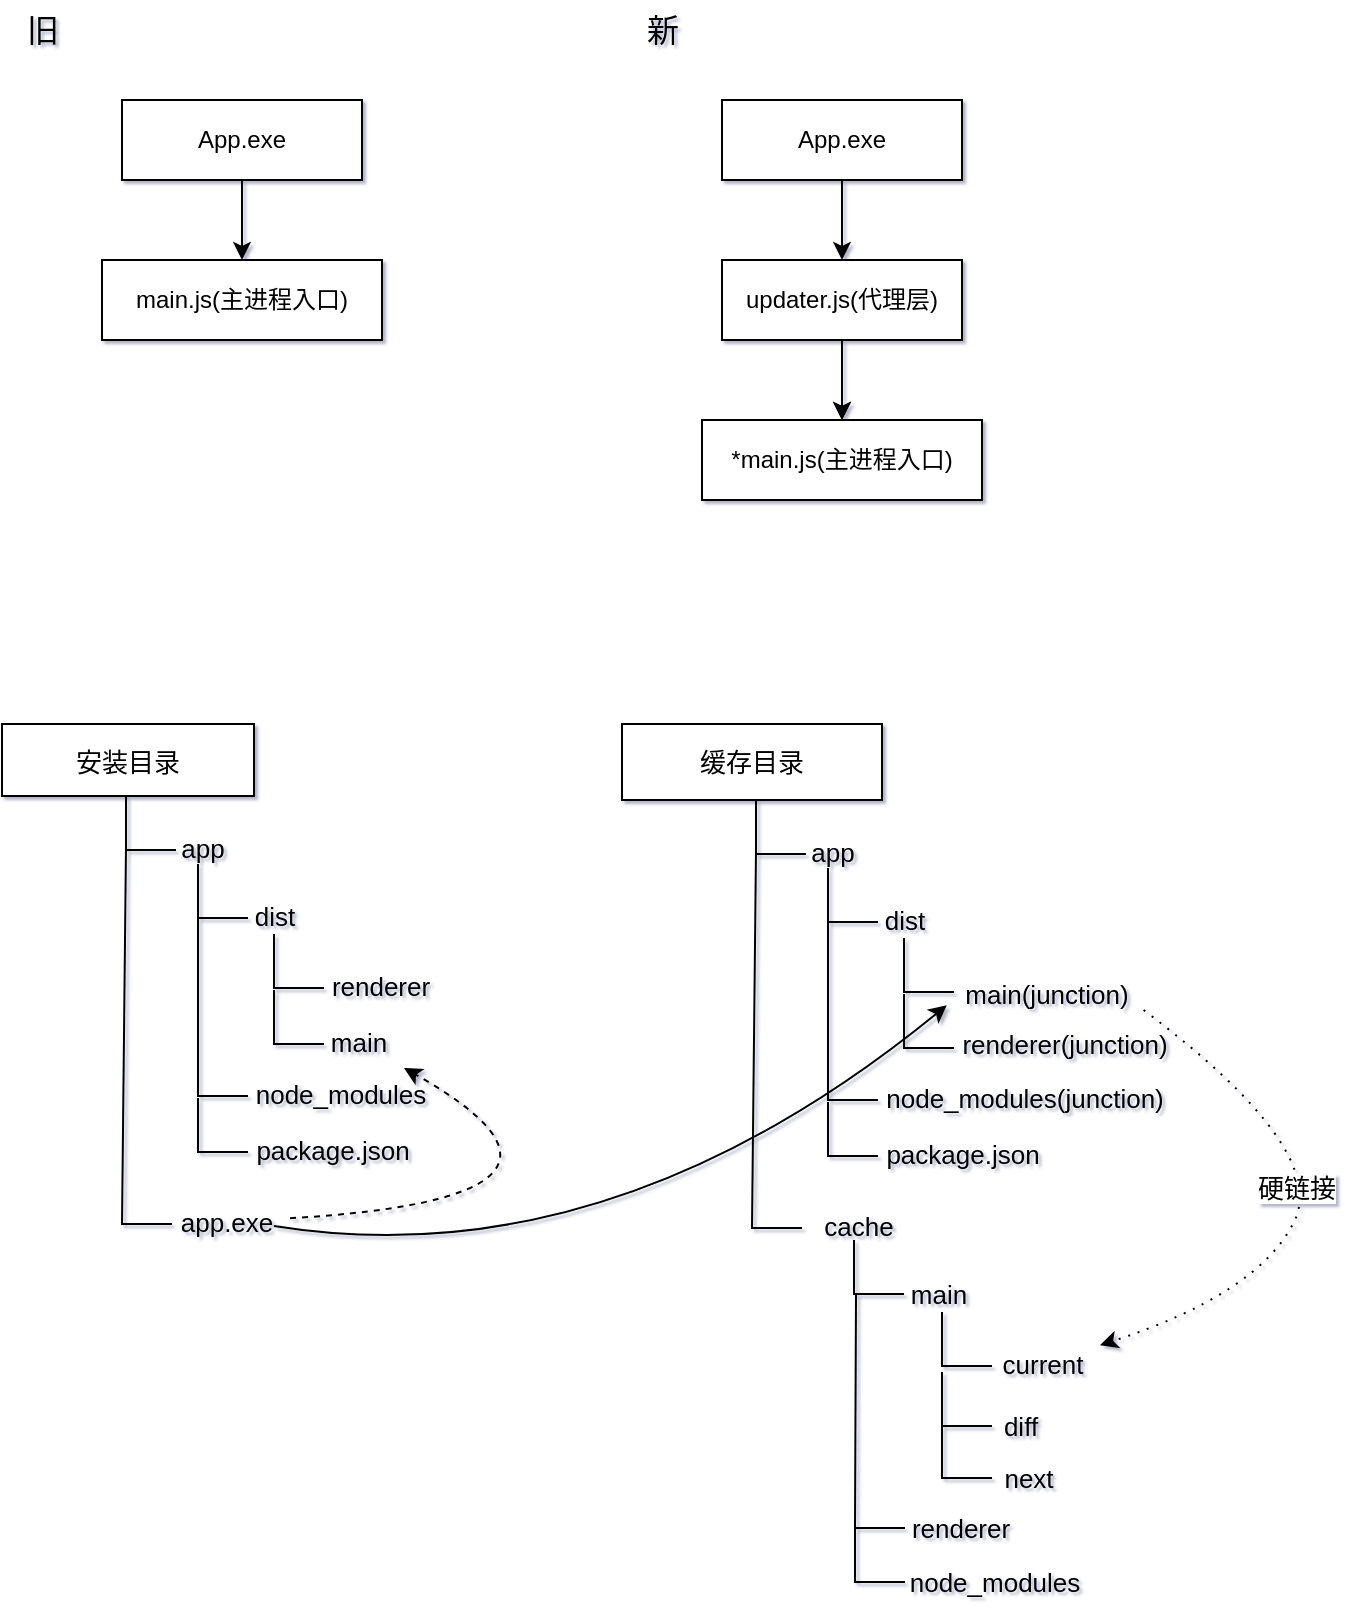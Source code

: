 <mxfile version="20.5.3" type="github">
  <diagram id="9YJLU4PZDA50B_HAFXe_" name="第 1 页">
    <mxGraphModel dx="1062" dy="714" grid="0" gridSize="10" guides="1" tooltips="1" connect="1" arrows="1" fold="1" page="1" pageScale="1" pageWidth="827" pageHeight="1169" math="0" shadow="1">
      <root>
        <mxCell id="0" />
        <mxCell id="1" parent="0" />
        <mxCell id="uZ-FZ9ZriDHrgORedMcS-3" style="edgeStyle=orthogonalEdgeStyle;rounded=0;orthogonalLoop=1;jettySize=auto;html=1;exitX=0.5;exitY=1;exitDx=0;exitDy=0;entryX=0.5;entryY=0;entryDx=0;entryDy=0;" edge="1" parent="1" source="uZ-FZ9ZriDHrgORedMcS-1" target="uZ-FZ9ZriDHrgORedMcS-2">
          <mxGeometry relative="1" as="geometry" />
        </mxCell>
        <mxCell id="uZ-FZ9ZriDHrgORedMcS-1" value="App.exe" style="rounded=0;whiteSpace=wrap;html=1;" vertex="1" parent="1">
          <mxGeometry x="180" y="200" width="120" height="40" as="geometry" />
        </mxCell>
        <mxCell id="uZ-FZ9ZriDHrgORedMcS-2" value="main.js(主进程入口)" style="rounded=0;whiteSpace=wrap;html=1;" vertex="1" parent="1">
          <mxGeometry x="170" y="280" width="140" height="40" as="geometry" />
        </mxCell>
        <mxCell id="uZ-FZ9ZriDHrgORedMcS-10" style="edgeStyle=orthogonalEdgeStyle;rounded=0;orthogonalLoop=1;jettySize=auto;html=1;exitX=0.5;exitY=1;exitDx=0;exitDy=0;entryX=0.5;entryY=0;entryDx=0;entryDy=0;" edge="1" parent="1" source="uZ-FZ9ZriDHrgORedMcS-7" target="uZ-FZ9ZriDHrgORedMcS-9">
          <mxGeometry relative="1" as="geometry" />
        </mxCell>
        <mxCell id="uZ-FZ9ZriDHrgORedMcS-7" value="App.exe" style="rounded=0;whiteSpace=wrap;html=1;" vertex="1" parent="1">
          <mxGeometry x="480" y="200" width="120" height="40" as="geometry" />
        </mxCell>
        <mxCell id="uZ-FZ9ZriDHrgORedMcS-8" value="*main.js(主进程入口)" style="rounded=0;whiteSpace=wrap;html=1;" vertex="1" parent="1">
          <mxGeometry x="470" y="360" width="140" height="40" as="geometry" />
        </mxCell>
        <mxCell id="uZ-FZ9ZriDHrgORedMcS-11" style="edgeStyle=orthogonalEdgeStyle;rounded=0;orthogonalLoop=1;jettySize=auto;html=1;exitX=0.5;exitY=1;exitDx=0;exitDy=0;entryX=0.5;entryY=0;entryDx=0;entryDy=0;" edge="1" parent="1" source="uZ-FZ9ZriDHrgORedMcS-9" target="uZ-FZ9ZriDHrgORedMcS-8">
          <mxGeometry relative="1" as="geometry" />
        </mxCell>
        <mxCell id="uZ-FZ9ZriDHrgORedMcS-12" style="edgeStyle=orthogonalEdgeStyle;rounded=0;orthogonalLoop=1;jettySize=auto;html=1;" edge="1" parent="1" source="uZ-FZ9ZriDHrgORedMcS-9" target="uZ-FZ9ZriDHrgORedMcS-8">
          <mxGeometry relative="1" as="geometry" />
        </mxCell>
        <mxCell id="uZ-FZ9ZriDHrgORedMcS-9" value="updater.js(代理层)" style="rounded=0;whiteSpace=wrap;html=1;" vertex="1" parent="1">
          <mxGeometry x="480" y="280" width="120" height="40" as="geometry" />
        </mxCell>
        <mxCell id="uZ-FZ9ZriDHrgORedMcS-14" value="旧" style="text;html=1;align=center;verticalAlign=middle;resizable=0;points=[];autosize=1;strokeColor=none;fillColor=none;fontSize=16;" vertex="1" parent="1">
          <mxGeometry x="120" y="150" width="40" height="30" as="geometry" />
        </mxCell>
        <mxCell id="uZ-FZ9ZriDHrgORedMcS-15" value="新" style="text;html=1;align=center;verticalAlign=middle;resizable=0;points=[];autosize=1;strokeColor=none;fillColor=none;fontSize=16;" vertex="1" parent="1">
          <mxGeometry x="430" y="150" width="40" height="30" as="geometry" />
        </mxCell>
        <mxCell id="uZ-FZ9ZriDHrgORedMcS-16" value="&lt;font style=&quot;font-size: 13px;&quot;&gt;安装目录&lt;/font&gt;" style="rounded=0;whiteSpace=wrap;html=1;fontSize=16;" vertex="1" parent="1">
          <mxGeometry x="120" y="512" width="126" height="36" as="geometry" />
        </mxCell>
        <mxCell id="uZ-FZ9ZriDHrgORedMcS-17" value="缓存目录" style="rounded=0;whiteSpace=wrap;html=1;fontSize=13;" vertex="1" parent="1">
          <mxGeometry x="430" y="512" width="130" height="38" as="geometry" />
        </mxCell>
        <mxCell id="uZ-FZ9ZriDHrgORedMcS-19" value="" style="endArrow=none;html=1;rounded=0;fontSize=13;" edge="1" parent="1">
          <mxGeometry width="50" height="50" relative="1" as="geometry">
            <mxPoint x="207" y="575" as="sourcePoint" />
            <mxPoint x="182" y="548" as="targetPoint" />
            <Array as="points">
              <mxPoint x="182" y="575" />
            </Array>
          </mxGeometry>
        </mxCell>
        <mxCell id="uZ-FZ9ZriDHrgORedMcS-20" value="app" style="text;html=1;align=center;verticalAlign=middle;resizable=0;points=[];autosize=1;strokeColor=none;fillColor=none;fontSize=13;" vertex="1" parent="1">
          <mxGeometry x="200" y="560" width="40" height="28" as="geometry" />
        </mxCell>
        <mxCell id="uZ-FZ9ZriDHrgORedMcS-21" value="" style="endArrow=none;html=1;rounded=0;fontSize=13;" edge="1" parent="1">
          <mxGeometry width="50" height="50" relative="1" as="geometry">
            <mxPoint x="243" y="609" as="sourcePoint" />
            <mxPoint x="218" y="582" as="targetPoint" />
            <Array as="points">
              <mxPoint x="218" y="609" />
            </Array>
          </mxGeometry>
        </mxCell>
        <mxCell id="uZ-FZ9ZriDHrgORedMcS-22" value="dist" style="text;html=1;align=center;verticalAlign=middle;resizable=0;points=[];autosize=1;strokeColor=none;fillColor=none;fontSize=13;" vertex="1" parent="1">
          <mxGeometry x="237" y="594" width="38" height="28" as="geometry" />
        </mxCell>
        <mxCell id="uZ-FZ9ZriDHrgORedMcS-24" value="" style="endArrow=none;html=1;rounded=0;fontSize=13;" edge="1" parent="1">
          <mxGeometry width="50" height="50" relative="1" as="geometry">
            <mxPoint x="243" y="698" as="sourcePoint" />
            <mxPoint x="218" y="594" as="targetPoint" />
            <Array as="points">
              <mxPoint x="218" y="698" />
            </Array>
          </mxGeometry>
        </mxCell>
        <mxCell id="uZ-FZ9ZriDHrgORedMcS-25" value="node_modules" style="text;html=1;align=center;verticalAlign=middle;resizable=0;points=[];autosize=1;strokeColor=none;fillColor=none;fontSize=13;" vertex="1" parent="1">
          <mxGeometry x="237" y="683" width="103" height="28" as="geometry" />
        </mxCell>
        <mxCell id="uZ-FZ9ZriDHrgORedMcS-26" value="" style="endArrow=none;html=1;rounded=0;fontSize=13;" edge="1" parent="1">
          <mxGeometry width="50" height="50" relative="1" as="geometry">
            <mxPoint x="243" y="726" as="sourcePoint" />
            <mxPoint x="218" y="699" as="targetPoint" />
            <Array as="points">
              <mxPoint x="218" y="726" />
            </Array>
          </mxGeometry>
        </mxCell>
        <mxCell id="uZ-FZ9ZriDHrgORedMcS-27" value="package.json" style="text;html=1;align=center;verticalAlign=middle;resizable=0;points=[];autosize=1;strokeColor=none;fillColor=none;fontSize=13;" vertex="1" parent="1">
          <mxGeometry x="237" y="711" width="95" height="28" as="geometry" />
        </mxCell>
        <mxCell id="uZ-FZ9ZriDHrgORedMcS-28" value="" style="endArrow=none;html=1;rounded=0;fontSize=13;" edge="1" parent="1">
          <mxGeometry width="50" height="50" relative="1" as="geometry">
            <mxPoint x="281" y="672" as="sourcePoint" />
            <mxPoint x="256" y="645" as="targetPoint" />
            <Array as="points">
              <mxPoint x="256" y="672" />
            </Array>
          </mxGeometry>
        </mxCell>
        <mxCell id="uZ-FZ9ZriDHrgORedMcS-29" value="" style="endArrow=none;html=1;rounded=0;fontSize=13;" edge="1" parent="1">
          <mxGeometry width="50" height="50" relative="1" as="geometry">
            <mxPoint x="281" y="644" as="sourcePoint" />
            <mxPoint x="256" y="617" as="targetPoint" />
            <Array as="points">
              <mxPoint x="256" y="644" />
            </Array>
          </mxGeometry>
        </mxCell>
        <mxCell id="uZ-FZ9ZriDHrgORedMcS-30" value="renderer" style="text;html=1;align=center;verticalAlign=middle;resizable=0;points=[];autosize=1;strokeColor=none;fillColor=none;fontSize=13;" vertex="1" parent="1">
          <mxGeometry x="275" y="629" width="67" height="28" as="geometry" />
        </mxCell>
        <mxCell id="uZ-FZ9ZriDHrgORedMcS-31" value="main" style="text;html=1;align=center;verticalAlign=middle;resizable=0;points=[];autosize=1;strokeColor=none;fillColor=none;fontSize=13;" vertex="1" parent="1">
          <mxGeometry x="275" y="657" width="46" height="28" as="geometry" />
        </mxCell>
        <mxCell id="uZ-FZ9ZriDHrgORedMcS-32" value="" style="endArrow=none;html=1;rounded=0;fontSize=13;" edge="1" parent="1">
          <mxGeometry width="50" height="50" relative="1" as="geometry">
            <mxPoint x="205" y="762" as="sourcePoint" />
            <mxPoint x="182" y="573" as="targetPoint" />
            <Array as="points">
              <mxPoint x="180" y="762" />
            </Array>
          </mxGeometry>
        </mxCell>
        <mxCell id="uZ-FZ9ZriDHrgORedMcS-33" value="app.exe" style="text;html=1;align=center;verticalAlign=middle;resizable=0;points=[];autosize=1;strokeColor=none;fillColor=none;fontSize=13;" vertex="1" parent="1">
          <mxGeometry x="200" y="747" width="64" height="28" as="geometry" />
        </mxCell>
        <mxCell id="uZ-FZ9ZriDHrgORedMcS-37" value="app" style="text;html=1;align=center;verticalAlign=middle;resizable=0;points=[];autosize=1;strokeColor=none;fillColor=none;fontSize=13;" vertex="1" parent="1">
          <mxGeometry x="515" y="562" width="40" height="28" as="geometry" />
        </mxCell>
        <mxCell id="uZ-FZ9ZriDHrgORedMcS-38" value="" style="endArrow=none;html=1;rounded=0;fontSize=13;" edge="1" parent="1">
          <mxGeometry width="50" height="50" relative="1" as="geometry">
            <mxPoint x="558" y="611" as="sourcePoint" />
            <mxPoint x="533" y="584" as="targetPoint" />
            <Array as="points">
              <mxPoint x="533" y="611" />
            </Array>
          </mxGeometry>
        </mxCell>
        <mxCell id="uZ-FZ9ZriDHrgORedMcS-39" value="dist" style="text;html=1;align=center;verticalAlign=middle;resizable=0;points=[];autosize=1;strokeColor=none;fillColor=none;fontSize=13;" vertex="1" parent="1">
          <mxGeometry x="552" y="596" width="38" height="28" as="geometry" />
        </mxCell>
        <mxCell id="uZ-FZ9ZriDHrgORedMcS-40" value="" style="endArrow=none;html=1;rounded=0;fontSize=13;" edge="1" parent="1">
          <mxGeometry width="50" height="50" relative="1" as="geometry">
            <mxPoint x="558" y="700" as="sourcePoint" />
            <mxPoint x="533" y="596" as="targetPoint" />
            <Array as="points">
              <mxPoint x="533" y="700" />
            </Array>
          </mxGeometry>
        </mxCell>
        <mxCell id="uZ-FZ9ZriDHrgORedMcS-41" value="node_modules(junction)" style="text;html=1;align=center;verticalAlign=middle;resizable=0;points=[];autosize=1;strokeColor=none;fillColor=none;fontSize=13;" vertex="1" parent="1">
          <mxGeometry x="552" y="685" width="157" height="28" as="geometry" />
        </mxCell>
        <mxCell id="uZ-FZ9ZriDHrgORedMcS-42" value="" style="endArrow=none;html=1;rounded=0;fontSize=13;" edge="1" parent="1">
          <mxGeometry width="50" height="50" relative="1" as="geometry">
            <mxPoint x="558" y="728" as="sourcePoint" />
            <mxPoint x="533" y="701" as="targetPoint" />
            <Array as="points">
              <mxPoint x="533" y="728" />
            </Array>
          </mxGeometry>
        </mxCell>
        <mxCell id="uZ-FZ9ZriDHrgORedMcS-43" value="package.json" style="text;html=1;align=center;verticalAlign=middle;resizable=0;points=[];autosize=1;strokeColor=none;fillColor=none;fontSize=13;" vertex="1" parent="1">
          <mxGeometry x="552" y="713" width="95" height="28" as="geometry" />
        </mxCell>
        <mxCell id="uZ-FZ9ZriDHrgORedMcS-44" value="" style="endArrow=none;html=1;rounded=0;fontSize=13;" edge="1" parent="1">
          <mxGeometry width="50" height="50" relative="1" as="geometry">
            <mxPoint x="596" y="674" as="sourcePoint" />
            <mxPoint x="571" y="647" as="targetPoint" />
            <Array as="points">
              <mxPoint x="571" y="674" />
            </Array>
          </mxGeometry>
        </mxCell>
        <mxCell id="uZ-FZ9ZriDHrgORedMcS-45" value="" style="endArrow=none;html=1;rounded=0;fontSize=13;" edge="1" parent="1">
          <mxGeometry width="50" height="50" relative="1" as="geometry">
            <mxPoint x="596" y="646" as="sourcePoint" />
            <mxPoint x="571" y="619" as="targetPoint" />
            <Array as="points">
              <mxPoint x="571" y="646" />
            </Array>
          </mxGeometry>
        </mxCell>
        <mxCell id="uZ-FZ9ZriDHrgORedMcS-46" value="renderer(junction)" style="text;html=1;align=center;verticalAlign=middle;resizable=0;points=[];autosize=1;strokeColor=none;fillColor=none;fontSize=13;" vertex="1" parent="1">
          <mxGeometry x="590" y="658" width="121" height="28" as="geometry" />
        </mxCell>
        <mxCell id="uZ-FZ9ZriDHrgORedMcS-47" value="main(junction)" style="text;html=1;align=center;verticalAlign=middle;resizable=0;points=[];autosize=1;strokeColor=none;fillColor=none;fontSize=13;" vertex="1" parent="1">
          <mxGeometry x="592" y="633" width="100" height="28" as="geometry" />
        </mxCell>
        <mxCell id="uZ-FZ9ZriDHrgORedMcS-48" value="" style="endArrow=none;html=1;rounded=0;fontSize=13;" edge="1" parent="1">
          <mxGeometry width="50" height="50" relative="1" as="geometry">
            <mxPoint x="520" y="764" as="sourcePoint" />
            <mxPoint x="497" y="575" as="targetPoint" />
            <Array as="points">
              <mxPoint x="495" y="764" />
            </Array>
          </mxGeometry>
        </mxCell>
        <mxCell id="uZ-FZ9ZriDHrgORedMcS-49" value="cache" style="text;html=1;align=center;verticalAlign=middle;resizable=0;points=[];autosize=1;strokeColor=none;fillColor=none;fontSize=13;" vertex="1" parent="1">
          <mxGeometry x="521" y="749" width="53" height="28" as="geometry" />
        </mxCell>
        <mxCell id="uZ-FZ9ZriDHrgORedMcS-50" value="" style="endArrow=none;html=1;rounded=0;fontSize=13;" edge="1" parent="1">
          <mxGeometry width="50" height="50" relative="1" as="geometry">
            <mxPoint x="522" y="577" as="sourcePoint" />
            <mxPoint x="497" y="550" as="targetPoint" />
            <Array as="points">
              <mxPoint x="497" y="577" />
            </Array>
          </mxGeometry>
        </mxCell>
        <mxCell id="uZ-FZ9ZriDHrgORedMcS-52" value="" style="endArrow=none;html=1;rounded=0;fontSize=13;" edge="1" parent="1">
          <mxGeometry width="50" height="50" relative="1" as="geometry">
            <mxPoint x="571.5" y="914" as="sourcePoint" />
            <mxPoint x="547" y="797" as="targetPoint" />
            <Array as="points">
              <mxPoint x="546.5" y="914" />
            </Array>
          </mxGeometry>
        </mxCell>
        <mxCell id="uZ-FZ9ZriDHrgORedMcS-53" value="" style="endArrow=none;html=1;rounded=0;fontSize=13;" edge="1" parent="1">
          <mxGeometry width="50" height="50" relative="1" as="geometry">
            <mxPoint x="571" y="797" as="sourcePoint" />
            <mxPoint x="546" y="770" as="targetPoint" />
            <Array as="points">
              <mxPoint x="546" y="797" />
            </Array>
          </mxGeometry>
        </mxCell>
        <mxCell id="uZ-FZ9ZriDHrgORedMcS-54" value="renderer" style="text;html=1;align=center;verticalAlign=middle;resizable=0;points=[];autosize=1;strokeColor=none;fillColor=none;fontSize=13;" vertex="1" parent="1">
          <mxGeometry x="565.5" y="900" width="67" height="28" as="geometry" />
        </mxCell>
        <mxCell id="uZ-FZ9ZriDHrgORedMcS-55" value="main" style="text;html=1;align=center;verticalAlign=middle;resizable=0;points=[];autosize=1;strokeColor=none;fillColor=none;fontSize=13;" vertex="1" parent="1">
          <mxGeometry x="565" y="783" width="46" height="28" as="geometry" />
        </mxCell>
        <mxCell id="uZ-FZ9ZriDHrgORedMcS-56" value="node_modules" style="text;html=1;align=center;verticalAlign=middle;resizable=0;points=[];autosize=1;strokeColor=none;fillColor=none;fontSize=13;" vertex="1" parent="1">
          <mxGeometry x="564" y="927" width="103" height="28" as="geometry" />
        </mxCell>
        <mxCell id="uZ-FZ9ZriDHrgORedMcS-57" value="" style="endArrow=none;html=1;rounded=0;fontSize=13;" edge="1" parent="1">
          <mxGeometry width="50" height="50" relative="1" as="geometry">
            <mxPoint x="571.5" y="941" as="sourcePoint" />
            <mxPoint x="546.5" y="914" as="targetPoint" />
            <Array as="points">
              <mxPoint x="546.5" y="941" />
            </Array>
          </mxGeometry>
        </mxCell>
        <mxCell id="uZ-FZ9ZriDHrgORedMcS-58" value="" style="endArrow=none;html=1;rounded=0;fontSize=13;" edge="1" parent="1">
          <mxGeometry width="50" height="50" relative="1" as="geometry">
            <mxPoint x="615" y="833" as="sourcePoint" />
            <mxPoint x="590" y="806" as="targetPoint" />
            <Array as="points">
              <mxPoint x="590" y="833" />
            </Array>
          </mxGeometry>
        </mxCell>
        <mxCell id="uZ-FZ9ZriDHrgORedMcS-59" value="current" style="text;html=1;align=center;verticalAlign=middle;resizable=0;points=[];autosize=1;strokeColor=none;fillColor=none;fontSize=13;" vertex="1" parent="1">
          <mxGeometry x="611" y="818" width="58" height="28" as="geometry" />
        </mxCell>
        <mxCell id="uZ-FZ9ZriDHrgORedMcS-60" value="" style="endArrow=none;html=1;rounded=0;fontSize=13;" edge="1" parent="1">
          <mxGeometry width="50" height="50" relative="1" as="geometry">
            <mxPoint x="615" y="863" as="sourcePoint" />
            <mxPoint x="590" y="836" as="targetPoint" />
            <Array as="points">
              <mxPoint x="590" y="863" />
            </Array>
          </mxGeometry>
        </mxCell>
        <mxCell id="uZ-FZ9ZriDHrgORedMcS-61" value="diff" style="text;html=1;align=center;verticalAlign=middle;resizable=0;points=[];autosize=1;strokeColor=none;fillColor=none;fontSize=13;" vertex="1" parent="1">
          <mxGeometry x="611" y="849" width="35" height="28" as="geometry" />
        </mxCell>
        <mxCell id="uZ-FZ9ZriDHrgORedMcS-62" value="" style="endArrow=none;html=1;rounded=0;fontSize=13;" edge="1" parent="1">
          <mxGeometry width="50" height="50" relative="1" as="geometry">
            <mxPoint x="615" y="889" as="sourcePoint" />
            <mxPoint x="590" y="862" as="targetPoint" />
            <Array as="points">
              <mxPoint x="590" y="889" />
            </Array>
          </mxGeometry>
        </mxCell>
        <mxCell id="uZ-FZ9ZriDHrgORedMcS-63" value="next" style="text;html=1;align=center;verticalAlign=middle;resizable=0;points=[];autosize=1;strokeColor=none;fillColor=none;fontSize=13;" vertex="1" parent="1">
          <mxGeometry x="611" y="875" width="43" height="28" as="geometry" />
        </mxCell>
        <mxCell id="uZ-FZ9ZriDHrgORedMcS-67" value="" style="curved=1;endArrow=classic;html=1;rounded=0;fontSize=13;entryX=0.004;entryY=0.7;entryDx=0;entryDy=0;entryPerimeter=0;" edge="1" parent="1" target="uZ-FZ9ZriDHrgORedMcS-47">
          <mxGeometry width="50" height="50" relative="1" as="geometry">
            <mxPoint x="256" y="763" as="sourcePoint" />
            <mxPoint x="306" y="713" as="targetPoint" />
            <Array as="points">
              <mxPoint x="424" y="790" />
            </Array>
          </mxGeometry>
        </mxCell>
        <mxCell id="uZ-FZ9ZriDHrgORedMcS-68" value="" style="curved=1;endArrow=classic;html=1;rounded=0;fontSize=13;dashed=1;" edge="1" parent="1" source="uZ-FZ9ZriDHrgORedMcS-33" target="uZ-FZ9ZriDHrgORedMcS-31">
          <mxGeometry width="50" height="50" relative="1" as="geometry">
            <mxPoint x="386" y="749" as="sourcePoint" />
            <mxPoint x="436" y="699" as="targetPoint" />
            <Array as="points">
              <mxPoint x="436" y="749" />
            </Array>
          </mxGeometry>
        </mxCell>
        <mxCell id="uZ-FZ9ZriDHrgORedMcS-69" value="" style="curved=1;endArrow=classic;html=1;rounded=0;dashed=1;fontSize=13;exitX=0.988;exitY=0.786;exitDx=0;exitDy=0;exitPerimeter=0;dashPattern=1 4;" edge="1" parent="1" source="uZ-FZ9ZriDHrgORedMcS-47" target="uZ-FZ9ZriDHrgORedMcS-59">
          <mxGeometry width="50" height="50" relative="1" as="geometry">
            <mxPoint x="386" y="749" as="sourcePoint" />
            <mxPoint x="436" y="699" as="targetPoint" />
            <Array as="points">
              <mxPoint x="784" y="725" />
              <mxPoint x="748" y="797" />
            </Array>
          </mxGeometry>
        </mxCell>
        <mxCell id="uZ-FZ9ZriDHrgORedMcS-70" value="硬链接" style="edgeLabel;html=1;align=center;verticalAlign=middle;resizable=0;points=[];fontSize=13;" vertex="1" connectable="0" parent="uZ-FZ9ZriDHrgORedMcS-69">
          <mxGeometry x="0.007" y="-7" relative="1" as="geometry">
            <mxPoint as="offset" />
          </mxGeometry>
        </mxCell>
      </root>
    </mxGraphModel>
  </diagram>
</mxfile>
